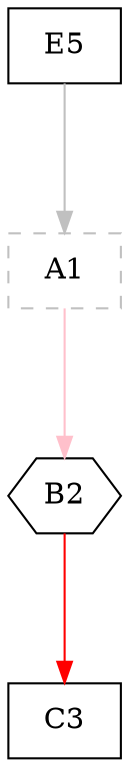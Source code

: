 digraph G {
graph [root="Demo",rankdir   = TB, nodesep           = 0.6, mindist     = 1.0, ranksep = 1.0, overlap = false]
node [style     = "filled", fillcolor = "white", color = "black"]
A1[cpu="0", flags="0x0000000c", type="listdst", shape     = "rectangle", color  = "gray", style  = "dashed"];
B2[cpu="0", flags="0x00000000", type="noop", prio="0", toffs="281007973730", pattern="patternB", patentry="false", patexit="false", beamproc="beamB", bpentry="false", bpexit="false", tvalid="0", vabs="false", qty="0", shape     = "hexagon", fillcolor = "white"];
C3[cpu="0", flags="0x00000007", type="block", tperiod="0", pattern="patternC", patentry="false", patexit="false", beamproc="beamC", bpentry="false", bpexit="false", qlo="false", qhi="false", qil="false", shape     = "rectangle", fillcolor = "white"];
E5[cpu="0", flags="0x00000007", type="block", tperiod="0", pattern="patternE", patentry="false", patexit="false", beamproc="beamE", bpentry="false", bpexit="false", qlo="false", qhi="false", qil="false", shape     = "rectangle", fillcolor = "white"];
A1->B2 [type="flushovr", color     = "pink"];
B2->C3 [type="defdst", color     = "red"];
E5->A1 [type="priolo", color     = "gray"];
}
